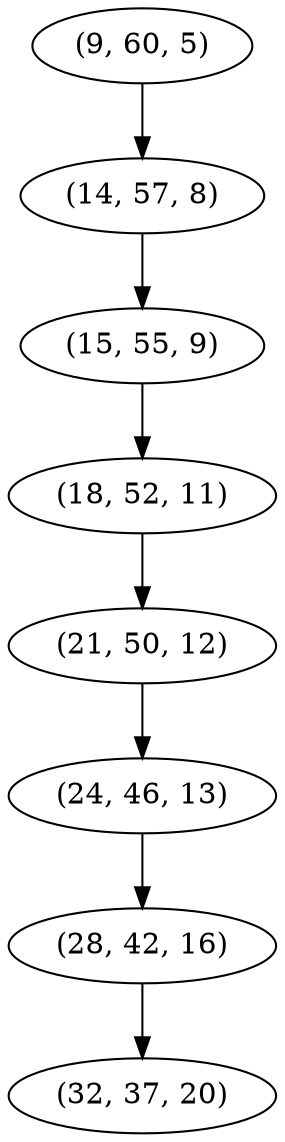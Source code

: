 digraph tree {
    "(9, 60, 5)";
    "(14, 57, 8)";
    "(15, 55, 9)";
    "(18, 52, 11)";
    "(21, 50, 12)";
    "(24, 46, 13)";
    "(28, 42, 16)";
    "(32, 37, 20)";
    "(9, 60, 5)" -> "(14, 57, 8)";
    "(14, 57, 8)" -> "(15, 55, 9)";
    "(15, 55, 9)" -> "(18, 52, 11)";
    "(18, 52, 11)" -> "(21, 50, 12)";
    "(21, 50, 12)" -> "(24, 46, 13)";
    "(24, 46, 13)" -> "(28, 42, 16)";
    "(28, 42, 16)" -> "(32, 37, 20)";
}
